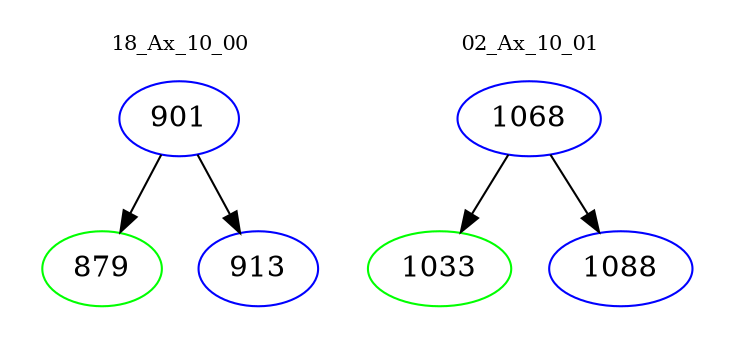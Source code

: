 digraph{
subgraph cluster_0 {
color = white
label = "18_Ax_10_00";
fontsize=10;
T0_901 [label="901", color="blue"]
T0_901 -> T0_879 [color="black"]
T0_879 [label="879", color="green"]
T0_901 -> T0_913 [color="black"]
T0_913 [label="913", color="blue"]
}
subgraph cluster_1 {
color = white
label = "02_Ax_10_01";
fontsize=10;
T1_1068 [label="1068", color="blue"]
T1_1068 -> T1_1033 [color="black"]
T1_1033 [label="1033", color="green"]
T1_1068 -> T1_1088 [color="black"]
T1_1088 [label="1088", color="blue"]
}
}
